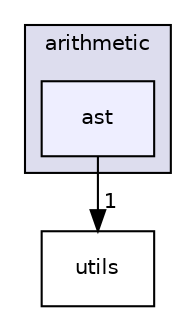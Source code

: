 digraph "src/expansion/arithmetic/ast" {
  compound=true
  node [ fontsize="10", fontname="Helvetica"];
  edge [ labelfontsize="10", labelfontname="Helvetica"];
  subgraph clusterdir_010f9079cfede3b8c653da20827fe8bb {
    graph [ bgcolor="#ddddee", pencolor="black", label="arithmetic" fontname="Helvetica", fontsize="10", URL="dir_010f9079cfede3b8c653da20827fe8bb.html"]
  dir_0546505e63c2cc238cbe1b7ea2e4842e [shape=box, label="ast", style="filled", fillcolor="#eeeeff", pencolor="black", URL="dir_0546505e63c2cc238cbe1b7ea2e4842e.html"];
  }
  dir_313caf1132e152dd9b58bea13a4052ca [shape=box label="utils" URL="dir_313caf1132e152dd9b58bea13a4052ca.html"];
  dir_0546505e63c2cc238cbe1b7ea2e4842e->dir_313caf1132e152dd9b58bea13a4052ca [headlabel="1", labeldistance=1.5 headhref="dir_000009_000017.html"];
}
